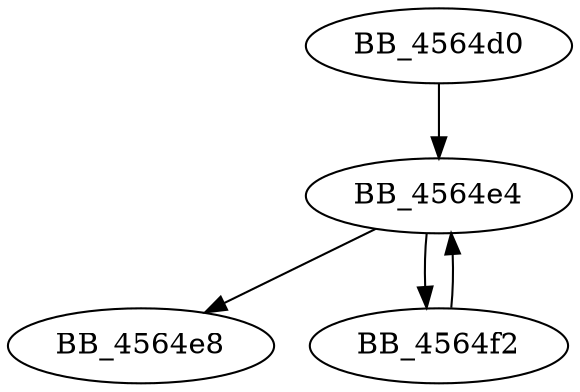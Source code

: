 DiGraph  _alloca_probe{
BB_4564d0->BB_4564e4
BB_4564e4->BB_4564e8
BB_4564e4->BB_4564f2
BB_4564f2->BB_4564e4
}

